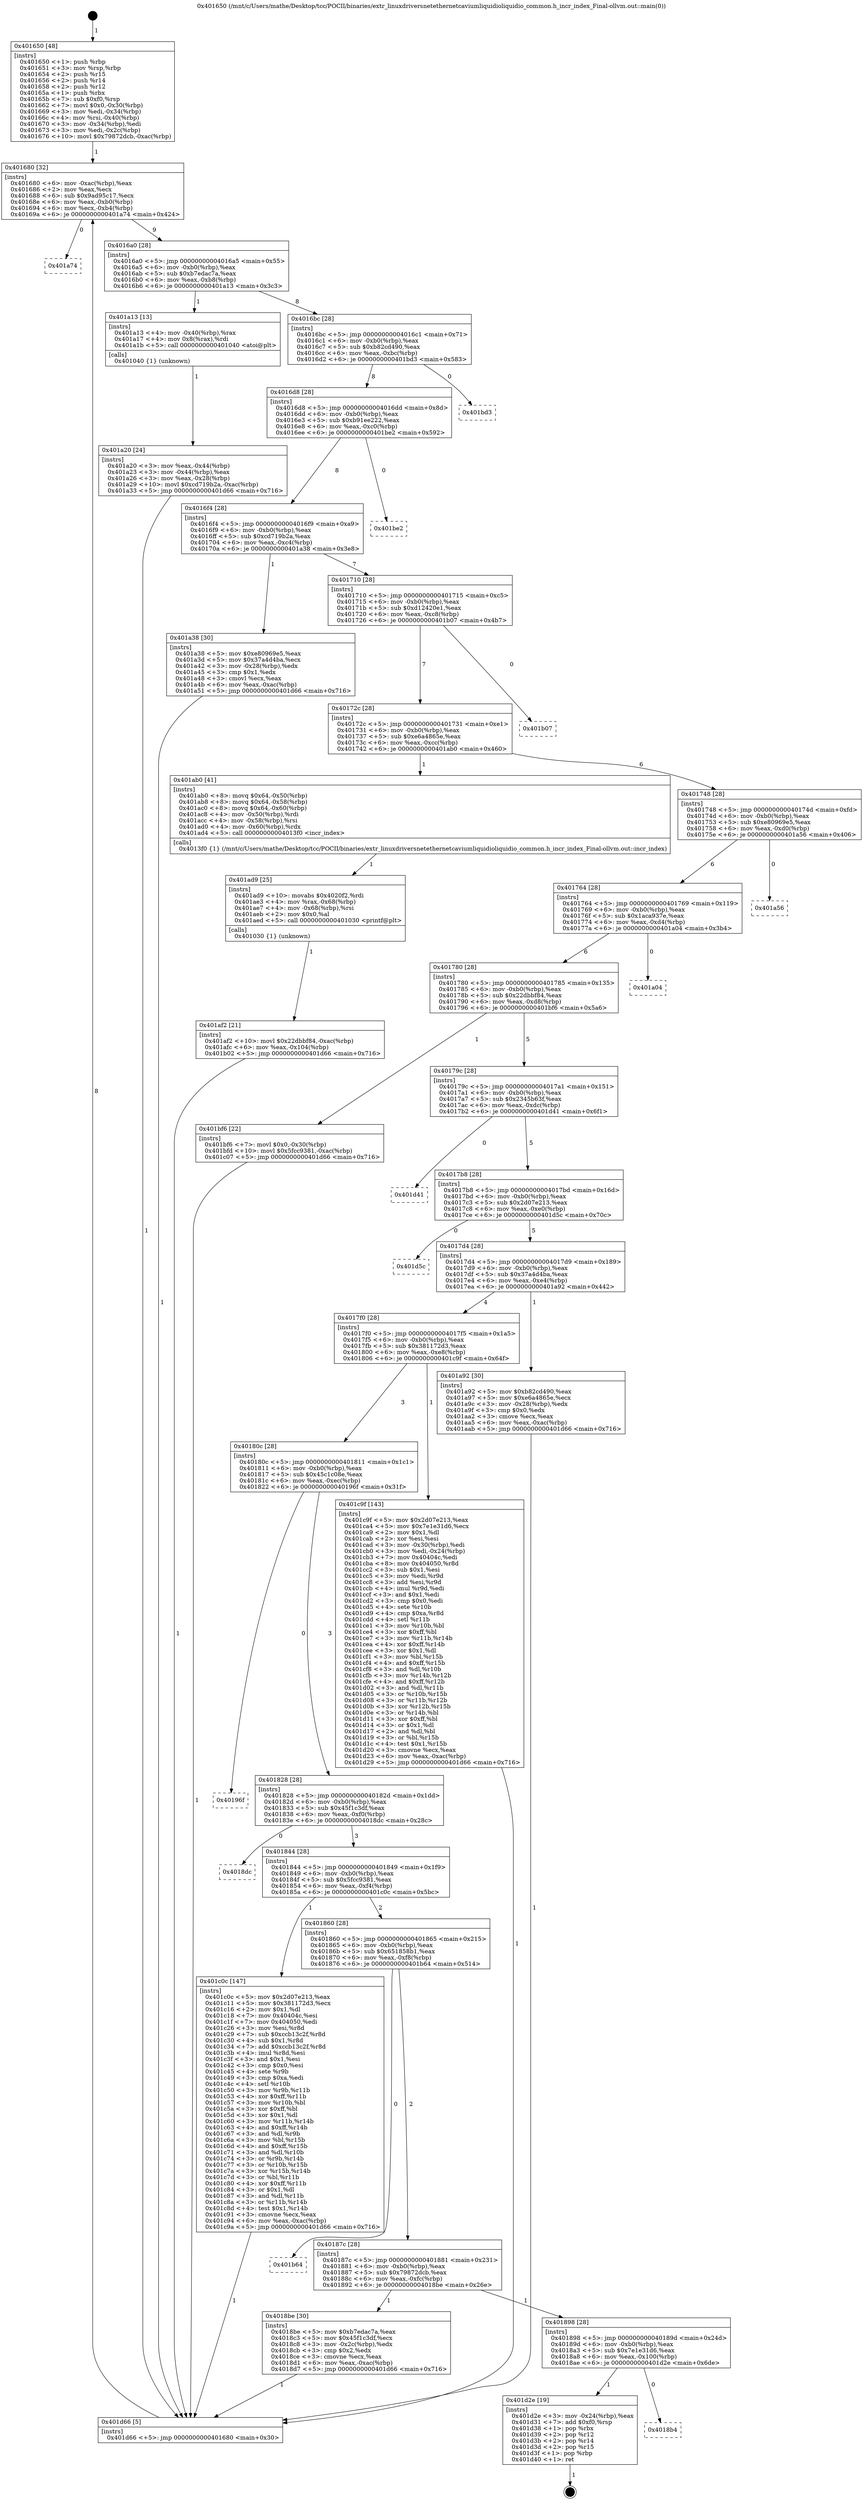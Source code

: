 digraph "0x401650" {
  label = "0x401650 (/mnt/c/Users/mathe/Desktop/tcc/POCII/binaries/extr_linuxdriversnetethernetcaviumliquidioliquidio_common.h_incr_index_Final-ollvm.out::main(0))"
  labelloc = "t"
  node[shape=record]

  Entry [label="",width=0.3,height=0.3,shape=circle,fillcolor=black,style=filled]
  "0x401680" [label="{
     0x401680 [32]\l
     | [instrs]\l
     &nbsp;&nbsp;0x401680 \<+6\>: mov -0xac(%rbp),%eax\l
     &nbsp;&nbsp;0x401686 \<+2\>: mov %eax,%ecx\l
     &nbsp;&nbsp;0x401688 \<+6\>: sub $0x9ad95c17,%ecx\l
     &nbsp;&nbsp;0x40168e \<+6\>: mov %eax,-0xb0(%rbp)\l
     &nbsp;&nbsp;0x401694 \<+6\>: mov %ecx,-0xb4(%rbp)\l
     &nbsp;&nbsp;0x40169a \<+6\>: je 0000000000401a74 \<main+0x424\>\l
  }"]
  "0x401a74" [label="{
     0x401a74\l
  }", style=dashed]
  "0x4016a0" [label="{
     0x4016a0 [28]\l
     | [instrs]\l
     &nbsp;&nbsp;0x4016a0 \<+5\>: jmp 00000000004016a5 \<main+0x55\>\l
     &nbsp;&nbsp;0x4016a5 \<+6\>: mov -0xb0(%rbp),%eax\l
     &nbsp;&nbsp;0x4016ab \<+5\>: sub $0xb7edac7a,%eax\l
     &nbsp;&nbsp;0x4016b0 \<+6\>: mov %eax,-0xb8(%rbp)\l
     &nbsp;&nbsp;0x4016b6 \<+6\>: je 0000000000401a13 \<main+0x3c3\>\l
  }"]
  Exit [label="",width=0.3,height=0.3,shape=circle,fillcolor=black,style=filled,peripheries=2]
  "0x401a13" [label="{
     0x401a13 [13]\l
     | [instrs]\l
     &nbsp;&nbsp;0x401a13 \<+4\>: mov -0x40(%rbp),%rax\l
     &nbsp;&nbsp;0x401a17 \<+4\>: mov 0x8(%rax),%rdi\l
     &nbsp;&nbsp;0x401a1b \<+5\>: call 0000000000401040 \<atoi@plt\>\l
     | [calls]\l
     &nbsp;&nbsp;0x401040 \{1\} (unknown)\l
  }"]
  "0x4016bc" [label="{
     0x4016bc [28]\l
     | [instrs]\l
     &nbsp;&nbsp;0x4016bc \<+5\>: jmp 00000000004016c1 \<main+0x71\>\l
     &nbsp;&nbsp;0x4016c1 \<+6\>: mov -0xb0(%rbp),%eax\l
     &nbsp;&nbsp;0x4016c7 \<+5\>: sub $0xb82cd490,%eax\l
     &nbsp;&nbsp;0x4016cc \<+6\>: mov %eax,-0xbc(%rbp)\l
     &nbsp;&nbsp;0x4016d2 \<+6\>: je 0000000000401bd3 \<main+0x583\>\l
  }"]
  "0x4018b4" [label="{
     0x4018b4\l
  }", style=dashed]
  "0x401bd3" [label="{
     0x401bd3\l
  }", style=dashed]
  "0x4016d8" [label="{
     0x4016d8 [28]\l
     | [instrs]\l
     &nbsp;&nbsp;0x4016d8 \<+5\>: jmp 00000000004016dd \<main+0x8d\>\l
     &nbsp;&nbsp;0x4016dd \<+6\>: mov -0xb0(%rbp),%eax\l
     &nbsp;&nbsp;0x4016e3 \<+5\>: sub $0xb91ee222,%eax\l
     &nbsp;&nbsp;0x4016e8 \<+6\>: mov %eax,-0xc0(%rbp)\l
     &nbsp;&nbsp;0x4016ee \<+6\>: je 0000000000401be2 \<main+0x592\>\l
  }"]
  "0x401d2e" [label="{
     0x401d2e [19]\l
     | [instrs]\l
     &nbsp;&nbsp;0x401d2e \<+3\>: mov -0x24(%rbp),%eax\l
     &nbsp;&nbsp;0x401d31 \<+7\>: add $0xf0,%rsp\l
     &nbsp;&nbsp;0x401d38 \<+1\>: pop %rbx\l
     &nbsp;&nbsp;0x401d39 \<+2\>: pop %r12\l
     &nbsp;&nbsp;0x401d3b \<+2\>: pop %r14\l
     &nbsp;&nbsp;0x401d3d \<+2\>: pop %r15\l
     &nbsp;&nbsp;0x401d3f \<+1\>: pop %rbp\l
     &nbsp;&nbsp;0x401d40 \<+1\>: ret\l
  }"]
  "0x401be2" [label="{
     0x401be2\l
  }", style=dashed]
  "0x4016f4" [label="{
     0x4016f4 [28]\l
     | [instrs]\l
     &nbsp;&nbsp;0x4016f4 \<+5\>: jmp 00000000004016f9 \<main+0xa9\>\l
     &nbsp;&nbsp;0x4016f9 \<+6\>: mov -0xb0(%rbp),%eax\l
     &nbsp;&nbsp;0x4016ff \<+5\>: sub $0xcd719b2a,%eax\l
     &nbsp;&nbsp;0x401704 \<+6\>: mov %eax,-0xc4(%rbp)\l
     &nbsp;&nbsp;0x40170a \<+6\>: je 0000000000401a38 \<main+0x3e8\>\l
  }"]
  "0x401af2" [label="{
     0x401af2 [21]\l
     | [instrs]\l
     &nbsp;&nbsp;0x401af2 \<+10\>: movl $0x22dbbf84,-0xac(%rbp)\l
     &nbsp;&nbsp;0x401afc \<+6\>: mov %eax,-0x104(%rbp)\l
     &nbsp;&nbsp;0x401b02 \<+5\>: jmp 0000000000401d66 \<main+0x716\>\l
  }"]
  "0x401a38" [label="{
     0x401a38 [30]\l
     | [instrs]\l
     &nbsp;&nbsp;0x401a38 \<+5\>: mov $0xe80969e5,%eax\l
     &nbsp;&nbsp;0x401a3d \<+5\>: mov $0x37a4d4ba,%ecx\l
     &nbsp;&nbsp;0x401a42 \<+3\>: mov -0x28(%rbp),%edx\l
     &nbsp;&nbsp;0x401a45 \<+3\>: cmp $0x1,%edx\l
     &nbsp;&nbsp;0x401a48 \<+3\>: cmovl %ecx,%eax\l
     &nbsp;&nbsp;0x401a4b \<+6\>: mov %eax,-0xac(%rbp)\l
     &nbsp;&nbsp;0x401a51 \<+5\>: jmp 0000000000401d66 \<main+0x716\>\l
  }"]
  "0x401710" [label="{
     0x401710 [28]\l
     | [instrs]\l
     &nbsp;&nbsp;0x401710 \<+5\>: jmp 0000000000401715 \<main+0xc5\>\l
     &nbsp;&nbsp;0x401715 \<+6\>: mov -0xb0(%rbp),%eax\l
     &nbsp;&nbsp;0x40171b \<+5\>: sub $0xd12420e1,%eax\l
     &nbsp;&nbsp;0x401720 \<+6\>: mov %eax,-0xc8(%rbp)\l
     &nbsp;&nbsp;0x401726 \<+6\>: je 0000000000401b07 \<main+0x4b7\>\l
  }"]
  "0x401ad9" [label="{
     0x401ad9 [25]\l
     | [instrs]\l
     &nbsp;&nbsp;0x401ad9 \<+10\>: movabs $0x4020f2,%rdi\l
     &nbsp;&nbsp;0x401ae3 \<+4\>: mov %rax,-0x68(%rbp)\l
     &nbsp;&nbsp;0x401ae7 \<+4\>: mov -0x68(%rbp),%rsi\l
     &nbsp;&nbsp;0x401aeb \<+2\>: mov $0x0,%al\l
     &nbsp;&nbsp;0x401aed \<+5\>: call 0000000000401030 \<printf@plt\>\l
     | [calls]\l
     &nbsp;&nbsp;0x401030 \{1\} (unknown)\l
  }"]
  "0x401b07" [label="{
     0x401b07\l
  }", style=dashed]
  "0x40172c" [label="{
     0x40172c [28]\l
     | [instrs]\l
     &nbsp;&nbsp;0x40172c \<+5\>: jmp 0000000000401731 \<main+0xe1\>\l
     &nbsp;&nbsp;0x401731 \<+6\>: mov -0xb0(%rbp),%eax\l
     &nbsp;&nbsp;0x401737 \<+5\>: sub $0xe6a4865e,%eax\l
     &nbsp;&nbsp;0x40173c \<+6\>: mov %eax,-0xcc(%rbp)\l
     &nbsp;&nbsp;0x401742 \<+6\>: je 0000000000401ab0 \<main+0x460\>\l
  }"]
  "0x401a20" [label="{
     0x401a20 [24]\l
     | [instrs]\l
     &nbsp;&nbsp;0x401a20 \<+3\>: mov %eax,-0x44(%rbp)\l
     &nbsp;&nbsp;0x401a23 \<+3\>: mov -0x44(%rbp),%eax\l
     &nbsp;&nbsp;0x401a26 \<+3\>: mov %eax,-0x28(%rbp)\l
     &nbsp;&nbsp;0x401a29 \<+10\>: movl $0xcd719b2a,-0xac(%rbp)\l
     &nbsp;&nbsp;0x401a33 \<+5\>: jmp 0000000000401d66 \<main+0x716\>\l
  }"]
  "0x401ab0" [label="{
     0x401ab0 [41]\l
     | [instrs]\l
     &nbsp;&nbsp;0x401ab0 \<+8\>: movq $0x64,-0x50(%rbp)\l
     &nbsp;&nbsp;0x401ab8 \<+8\>: movq $0x64,-0x58(%rbp)\l
     &nbsp;&nbsp;0x401ac0 \<+8\>: movq $0x64,-0x60(%rbp)\l
     &nbsp;&nbsp;0x401ac8 \<+4\>: mov -0x50(%rbp),%rdi\l
     &nbsp;&nbsp;0x401acc \<+4\>: mov -0x58(%rbp),%rsi\l
     &nbsp;&nbsp;0x401ad0 \<+4\>: mov -0x60(%rbp),%rdx\l
     &nbsp;&nbsp;0x401ad4 \<+5\>: call 00000000004013f0 \<incr_index\>\l
     | [calls]\l
     &nbsp;&nbsp;0x4013f0 \{1\} (/mnt/c/Users/mathe/Desktop/tcc/POCII/binaries/extr_linuxdriversnetethernetcaviumliquidioliquidio_common.h_incr_index_Final-ollvm.out::incr_index)\l
  }"]
  "0x401748" [label="{
     0x401748 [28]\l
     | [instrs]\l
     &nbsp;&nbsp;0x401748 \<+5\>: jmp 000000000040174d \<main+0xfd\>\l
     &nbsp;&nbsp;0x40174d \<+6\>: mov -0xb0(%rbp),%eax\l
     &nbsp;&nbsp;0x401753 \<+5\>: sub $0xe80969e5,%eax\l
     &nbsp;&nbsp;0x401758 \<+6\>: mov %eax,-0xd0(%rbp)\l
     &nbsp;&nbsp;0x40175e \<+6\>: je 0000000000401a56 \<main+0x406\>\l
  }"]
  "0x401650" [label="{
     0x401650 [48]\l
     | [instrs]\l
     &nbsp;&nbsp;0x401650 \<+1\>: push %rbp\l
     &nbsp;&nbsp;0x401651 \<+3\>: mov %rsp,%rbp\l
     &nbsp;&nbsp;0x401654 \<+2\>: push %r15\l
     &nbsp;&nbsp;0x401656 \<+2\>: push %r14\l
     &nbsp;&nbsp;0x401658 \<+2\>: push %r12\l
     &nbsp;&nbsp;0x40165a \<+1\>: push %rbx\l
     &nbsp;&nbsp;0x40165b \<+7\>: sub $0xf0,%rsp\l
     &nbsp;&nbsp;0x401662 \<+7\>: movl $0x0,-0x30(%rbp)\l
     &nbsp;&nbsp;0x401669 \<+3\>: mov %edi,-0x34(%rbp)\l
     &nbsp;&nbsp;0x40166c \<+4\>: mov %rsi,-0x40(%rbp)\l
     &nbsp;&nbsp;0x401670 \<+3\>: mov -0x34(%rbp),%edi\l
     &nbsp;&nbsp;0x401673 \<+3\>: mov %edi,-0x2c(%rbp)\l
     &nbsp;&nbsp;0x401676 \<+10\>: movl $0x79872dcb,-0xac(%rbp)\l
  }"]
  "0x401a56" [label="{
     0x401a56\l
  }", style=dashed]
  "0x401764" [label="{
     0x401764 [28]\l
     | [instrs]\l
     &nbsp;&nbsp;0x401764 \<+5\>: jmp 0000000000401769 \<main+0x119\>\l
     &nbsp;&nbsp;0x401769 \<+6\>: mov -0xb0(%rbp),%eax\l
     &nbsp;&nbsp;0x40176f \<+5\>: sub $0x1aca937e,%eax\l
     &nbsp;&nbsp;0x401774 \<+6\>: mov %eax,-0xd4(%rbp)\l
     &nbsp;&nbsp;0x40177a \<+6\>: je 0000000000401a04 \<main+0x3b4\>\l
  }"]
  "0x401d66" [label="{
     0x401d66 [5]\l
     | [instrs]\l
     &nbsp;&nbsp;0x401d66 \<+5\>: jmp 0000000000401680 \<main+0x30\>\l
  }"]
  "0x401a04" [label="{
     0x401a04\l
  }", style=dashed]
  "0x401780" [label="{
     0x401780 [28]\l
     | [instrs]\l
     &nbsp;&nbsp;0x401780 \<+5\>: jmp 0000000000401785 \<main+0x135\>\l
     &nbsp;&nbsp;0x401785 \<+6\>: mov -0xb0(%rbp),%eax\l
     &nbsp;&nbsp;0x40178b \<+5\>: sub $0x22dbbf84,%eax\l
     &nbsp;&nbsp;0x401790 \<+6\>: mov %eax,-0xd8(%rbp)\l
     &nbsp;&nbsp;0x401796 \<+6\>: je 0000000000401bf6 \<main+0x5a6\>\l
  }"]
  "0x401898" [label="{
     0x401898 [28]\l
     | [instrs]\l
     &nbsp;&nbsp;0x401898 \<+5\>: jmp 000000000040189d \<main+0x24d\>\l
     &nbsp;&nbsp;0x40189d \<+6\>: mov -0xb0(%rbp),%eax\l
     &nbsp;&nbsp;0x4018a3 \<+5\>: sub $0x7e1e31d6,%eax\l
     &nbsp;&nbsp;0x4018a8 \<+6\>: mov %eax,-0x100(%rbp)\l
     &nbsp;&nbsp;0x4018ae \<+6\>: je 0000000000401d2e \<main+0x6de\>\l
  }"]
  "0x401bf6" [label="{
     0x401bf6 [22]\l
     | [instrs]\l
     &nbsp;&nbsp;0x401bf6 \<+7\>: movl $0x0,-0x30(%rbp)\l
     &nbsp;&nbsp;0x401bfd \<+10\>: movl $0x5fcc9381,-0xac(%rbp)\l
     &nbsp;&nbsp;0x401c07 \<+5\>: jmp 0000000000401d66 \<main+0x716\>\l
  }"]
  "0x40179c" [label="{
     0x40179c [28]\l
     | [instrs]\l
     &nbsp;&nbsp;0x40179c \<+5\>: jmp 00000000004017a1 \<main+0x151\>\l
     &nbsp;&nbsp;0x4017a1 \<+6\>: mov -0xb0(%rbp),%eax\l
     &nbsp;&nbsp;0x4017a7 \<+5\>: sub $0x2345b63f,%eax\l
     &nbsp;&nbsp;0x4017ac \<+6\>: mov %eax,-0xdc(%rbp)\l
     &nbsp;&nbsp;0x4017b2 \<+6\>: je 0000000000401d41 \<main+0x6f1\>\l
  }"]
  "0x4018be" [label="{
     0x4018be [30]\l
     | [instrs]\l
     &nbsp;&nbsp;0x4018be \<+5\>: mov $0xb7edac7a,%eax\l
     &nbsp;&nbsp;0x4018c3 \<+5\>: mov $0x45f1c3df,%ecx\l
     &nbsp;&nbsp;0x4018c8 \<+3\>: mov -0x2c(%rbp),%edx\l
     &nbsp;&nbsp;0x4018cb \<+3\>: cmp $0x2,%edx\l
     &nbsp;&nbsp;0x4018ce \<+3\>: cmovne %ecx,%eax\l
     &nbsp;&nbsp;0x4018d1 \<+6\>: mov %eax,-0xac(%rbp)\l
     &nbsp;&nbsp;0x4018d7 \<+5\>: jmp 0000000000401d66 \<main+0x716\>\l
  }"]
  "0x401d41" [label="{
     0x401d41\l
  }", style=dashed]
  "0x4017b8" [label="{
     0x4017b8 [28]\l
     | [instrs]\l
     &nbsp;&nbsp;0x4017b8 \<+5\>: jmp 00000000004017bd \<main+0x16d\>\l
     &nbsp;&nbsp;0x4017bd \<+6\>: mov -0xb0(%rbp),%eax\l
     &nbsp;&nbsp;0x4017c3 \<+5\>: sub $0x2d07e213,%eax\l
     &nbsp;&nbsp;0x4017c8 \<+6\>: mov %eax,-0xe0(%rbp)\l
     &nbsp;&nbsp;0x4017ce \<+6\>: je 0000000000401d5c \<main+0x70c\>\l
  }"]
  "0x40187c" [label="{
     0x40187c [28]\l
     | [instrs]\l
     &nbsp;&nbsp;0x40187c \<+5\>: jmp 0000000000401881 \<main+0x231\>\l
     &nbsp;&nbsp;0x401881 \<+6\>: mov -0xb0(%rbp),%eax\l
     &nbsp;&nbsp;0x401887 \<+5\>: sub $0x79872dcb,%eax\l
     &nbsp;&nbsp;0x40188c \<+6\>: mov %eax,-0xfc(%rbp)\l
     &nbsp;&nbsp;0x401892 \<+6\>: je 00000000004018be \<main+0x26e\>\l
  }"]
  "0x401d5c" [label="{
     0x401d5c\l
  }", style=dashed]
  "0x4017d4" [label="{
     0x4017d4 [28]\l
     | [instrs]\l
     &nbsp;&nbsp;0x4017d4 \<+5\>: jmp 00000000004017d9 \<main+0x189\>\l
     &nbsp;&nbsp;0x4017d9 \<+6\>: mov -0xb0(%rbp),%eax\l
     &nbsp;&nbsp;0x4017df \<+5\>: sub $0x37a4d4ba,%eax\l
     &nbsp;&nbsp;0x4017e4 \<+6\>: mov %eax,-0xe4(%rbp)\l
     &nbsp;&nbsp;0x4017ea \<+6\>: je 0000000000401a92 \<main+0x442\>\l
  }"]
  "0x401b64" [label="{
     0x401b64\l
  }", style=dashed]
  "0x401a92" [label="{
     0x401a92 [30]\l
     | [instrs]\l
     &nbsp;&nbsp;0x401a92 \<+5\>: mov $0xb82cd490,%eax\l
     &nbsp;&nbsp;0x401a97 \<+5\>: mov $0xe6a4865e,%ecx\l
     &nbsp;&nbsp;0x401a9c \<+3\>: mov -0x28(%rbp),%edx\l
     &nbsp;&nbsp;0x401a9f \<+3\>: cmp $0x0,%edx\l
     &nbsp;&nbsp;0x401aa2 \<+3\>: cmove %ecx,%eax\l
     &nbsp;&nbsp;0x401aa5 \<+6\>: mov %eax,-0xac(%rbp)\l
     &nbsp;&nbsp;0x401aab \<+5\>: jmp 0000000000401d66 \<main+0x716\>\l
  }"]
  "0x4017f0" [label="{
     0x4017f0 [28]\l
     | [instrs]\l
     &nbsp;&nbsp;0x4017f0 \<+5\>: jmp 00000000004017f5 \<main+0x1a5\>\l
     &nbsp;&nbsp;0x4017f5 \<+6\>: mov -0xb0(%rbp),%eax\l
     &nbsp;&nbsp;0x4017fb \<+5\>: sub $0x381172d3,%eax\l
     &nbsp;&nbsp;0x401800 \<+6\>: mov %eax,-0xe8(%rbp)\l
     &nbsp;&nbsp;0x401806 \<+6\>: je 0000000000401c9f \<main+0x64f\>\l
  }"]
  "0x401860" [label="{
     0x401860 [28]\l
     | [instrs]\l
     &nbsp;&nbsp;0x401860 \<+5\>: jmp 0000000000401865 \<main+0x215\>\l
     &nbsp;&nbsp;0x401865 \<+6\>: mov -0xb0(%rbp),%eax\l
     &nbsp;&nbsp;0x40186b \<+5\>: sub $0x651858b1,%eax\l
     &nbsp;&nbsp;0x401870 \<+6\>: mov %eax,-0xf8(%rbp)\l
     &nbsp;&nbsp;0x401876 \<+6\>: je 0000000000401b64 \<main+0x514\>\l
  }"]
  "0x401c9f" [label="{
     0x401c9f [143]\l
     | [instrs]\l
     &nbsp;&nbsp;0x401c9f \<+5\>: mov $0x2d07e213,%eax\l
     &nbsp;&nbsp;0x401ca4 \<+5\>: mov $0x7e1e31d6,%ecx\l
     &nbsp;&nbsp;0x401ca9 \<+2\>: mov $0x1,%dl\l
     &nbsp;&nbsp;0x401cab \<+2\>: xor %esi,%esi\l
     &nbsp;&nbsp;0x401cad \<+3\>: mov -0x30(%rbp),%edi\l
     &nbsp;&nbsp;0x401cb0 \<+3\>: mov %edi,-0x24(%rbp)\l
     &nbsp;&nbsp;0x401cb3 \<+7\>: mov 0x40404c,%edi\l
     &nbsp;&nbsp;0x401cba \<+8\>: mov 0x404050,%r8d\l
     &nbsp;&nbsp;0x401cc2 \<+3\>: sub $0x1,%esi\l
     &nbsp;&nbsp;0x401cc5 \<+3\>: mov %edi,%r9d\l
     &nbsp;&nbsp;0x401cc8 \<+3\>: add %esi,%r9d\l
     &nbsp;&nbsp;0x401ccb \<+4\>: imul %r9d,%edi\l
     &nbsp;&nbsp;0x401ccf \<+3\>: and $0x1,%edi\l
     &nbsp;&nbsp;0x401cd2 \<+3\>: cmp $0x0,%edi\l
     &nbsp;&nbsp;0x401cd5 \<+4\>: sete %r10b\l
     &nbsp;&nbsp;0x401cd9 \<+4\>: cmp $0xa,%r8d\l
     &nbsp;&nbsp;0x401cdd \<+4\>: setl %r11b\l
     &nbsp;&nbsp;0x401ce1 \<+3\>: mov %r10b,%bl\l
     &nbsp;&nbsp;0x401ce4 \<+3\>: xor $0xff,%bl\l
     &nbsp;&nbsp;0x401ce7 \<+3\>: mov %r11b,%r14b\l
     &nbsp;&nbsp;0x401cea \<+4\>: xor $0xff,%r14b\l
     &nbsp;&nbsp;0x401cee \<+3\>: xor $0x1,%dl\l
     &nbsp;&nbsp;0x401cf1 \<+3\>: mov %bl,%r15b\l
     &nbsp;&nbsp;0x401cf4 \<+4\>: and $0xff,%r15b\l
     &nbsp;&nbsp;0x401cf8 \<+3\>: and %dl,%r10b\l
     &nbsp;&nbsp;0x401cfb \<+3\>: mov %r14b,%r12b\l
     &nbsp;&nbsp;0x401cfe \<+4\>: and $0xff,%r12b\l
     &nbsp;&nbsp;0x401d02 \<+3\>: and %dl,%r11b\l
     &nbsp;&nbsp;0x401d05 \<+3\>: or %r10b,%r15b\l
     &nbsp;&nbsp;0x401d08 \<+3\>: or %r11b,%r12b\l
     &nbsp;&nbsp;0x401d0b \<+3\>: xor %r12b,%r15b\l
     &nbsp;&nbsp;0x401d0e \<+3\>: or %r14b,%bl\l
     &nbsp;&nbsp;0x401d11 \<+3\>: xor $0xff,%bl\l
     &nbsp;&nbsp;0x401d14 \<+3\>: or $0x1,%dl\l
     &nbsp;&nbsp;0x401d17 \<+2\>: and %dl,%bl\l
     &nbsp;&nbsp;0x401d19 \<+3\>: or %bl,%r15b\l
     &nbsp;&nbsp;0x401d1c \<+4\>: test $0x1,%r15b\l
     &nbsp;&nbsp;0x401d20 \<+3\>: cmovne %ecx,%eax\l
     &nbsp;&nbsp;0x401d23 \<+6\>: mov %eax,-0xac(%rbp)\l
     &nbsp;&nbsp;0x401d29 \<+5\>: jmp 0000000000401d66 \<main+0x716\>\l
  }"]
  "0x40180c" [label="{
     0x40180c [28]\l
     | [instrs]\l
     &nbsp;&nbsp;0x40180c \<+5\>: jmp 0000000000401811 \<main+0x1c1\>\l
     &nbsp;&nbsp;0x401811 \<+6\>: mov -0xb0(%rbp),%eax\l
     &nbsp;&nbsp;0x401817 \<+5\>: sub $0x45c1c08e,%eax\l
     &nbsp;&nbsp;0x40181c \<+6\>: mov %eax,-0xec(%rbp)\l
     &nbsp;&nbsp;0x401822 \<+6\>: je 000000000040196f \<main+0x31f\>\l
  }"]
  "0x401c0c" [label="{
     0x401c0c [147]\l
     | [instrs]\l
     &nbsp;&nbsp;0x401c0c \<+5\>: mov $0x2d07e213,%eax\l
     &nbsp;&nbsp;0x401c11 \<+5\>: mov $0x381172d3,%ecx\l
     &nbsp;&nbsp;0x401c16 \<+2\>: mov $0x1,%dl\l
     &nbsp;&nbsp;0x401c18 \<+7\>: mov 0x40404c,%esi\l
     &nbsp;&nbsp;0x401c1f \<+7\>: mov 0x404050,%edi\l
     &nbsp;&nbsp;0x401c26 \<+3\>: mov %esi,%r8d\l
     &nbsp;&nbsp;0x401c29 \<+7\>: sub $0xccb13c2f,%r8d\l
     &nbsp;&nbsp;0x401c30 \<+4\>: sub $0x1,%r8d\l
     &nbsp;&nbsp;0x401c34 \<+7\>: add $0xccb13c2f,%r8d\l
     &nbsp;&nbsp;0x401c3b \<+4\>: imul %r8d,%esi\l
     &nbsp;&nbsp;0x401c3f \<+3\>: and $0x1,%esi\l
     &nbsp;&nbsp;0x401c42 \<+3\>: cmp $0x0,%esi\l
     &nbsp;&nbsp;0x401c45 \<+4\>: sete %r9b\l
     &nbsp;&nbsp;0x401c49 \<+3\>: cmp $0xa,%edi\l
     &nbsp;&nbsp;0x401c4c \<+4\>: setl %r10b\l
     &nbsp;&nbsp;0x401c50 \<+3\>: mov %r9b,%r11b\l
     &nbsp;&nbsp;0x401c53 \<+4\>: xor $0xff,%r11b\l
     &nbsp;&nbsp;0x401c57 \<+3\>: mov %r10b,%bl\l
     &nbsp;&nbsp;0x401c5a \<+3\>: xor $0xff,%bl\l
     &nbsp;&nbsp;0x401c5d \<+3\>: xor $0x1,%dl\l
     &nbsp;&nbsp;0x401c60 \<+3\>: mov %r11b,%r14b\l
     &nbsp;&nbsp;0x401c63 \<+4\>: and $0xff,%r14b\l
     &nbsp;&nbsp;0x401c67 \<+3\>: and %dl,%r9b\l
     &nbsp;&nbsp;0x401c6a \<+3\>: mov %bl,%r15b\l
     &nbsp;&nbsp;0x401c6d \<+4\>: and $0xff,%r15b\l
     &nbsp;&nbsp;0x401c71 \<+3\>: and %dl,%r10b\l
     &nbsp;&nbsp;0x401c74 \<+3\>: or %r9b,%r14b\l
     &nbsp;&nbsp;0x401c77 \<+3\>: or %r10b,%r15b\l
     &nbsp;&nbsp;0x401c7a \<+3\>: xor %r15b,%r14b\l
     &nbsp;&nbsp;0x401c7d \<+3\>: or %bl,%r11b\l
     &nbsp;&nbsp;0x401c80 \<+4\>: xor $0xff,%r11b\l
     &nbsp;&nbsp;0x401c84 \<+3\>: or $0x1,%dl\l
     &nbsp;&nbsp;0x401c87 \<+3\>: and %dl,%r11b\l
     &nbsp;&nbsp;0x401c8a \<+3\>: or %r11b,%r14b\l
     &nbsp;&nbsp;0x401c8d \<+4\>: test $0x1,%r14b\l
     &nbsp;&nbsp;0x401c91 \<+3\>: cmovne %ecx,%eax\l
     &nbsp;&nbsp;0x401c94 \<+6\>: mov %eax,-0xac(%rbp)\l
     &nbsp;&nbsp;0x401c9a \<+5\>: jmp 0000000000401d66 \<main+0x716\>\l
  }"]
  "0x40196f" [label="{
     0x40196f\l
  }", style=dashed]
  "0x401828" [label="{
     0x401828 [28]\l
     | [instrs]\l
     &nbsp;&nbsp;0x401828 \<+5\>: jmp 000000000040182d \<main+0x1dd\>\l
     &nbsp;&nbsp;0x40182d \<+6\>: mov -0xb0(%rbp),%eax\l
     &nbsp;&nbsp;0x401833 \<+5\>: sub $0x45f1c3df,%eax\l
     &nbsp;&nbsp;0x401838 \<+6\>: mov %eax,-0xf0(%rbp)\l
     &nbsp;&nbsp;0x40183e \<+6\>: je 00000000004018dc \<main+0x28c\>\l
  }"]
  "0x401844" [label="{
     0x401844 [28]\l
     | [instrs]\l
     &nbsp;&nbsp;0x401844 \<+5\>: jmp 0000000000401849 \<main+0x1f9\>\l
     &nbsp;&nbsp;0x401849 \<+6\>: mov -0xb0(%rbp),%eax\l
     &nbsp;&nbsp;0x40184f \<+5\>: sub $0x5fcc9381,%eax\l
     &nbsp;&nbsp;0x401854 \<+6\>: mov %eax,-0xf4(%rbp)\l
     &nbsp;&nbsp;0x40185a \<+6\>: je 0000000000401c0c \<main+0x5bc\>\l
  }"]
  "0x4018dc" [label="{
     0x4018dc\l
  }", style=dashed]
  Entry -> "0x401650" [label=" 1"]
  "0x401680" -> "0x401a74" [label=" 0"]
  "0x401680" -> "0x4016a0" [label=" 9"]
  "0x401d2e" -> Exit [label=" 1"]
  "0x4016a0" -> "0x401a13" [label=" 1"]
  "0x4016a0" -> "0x4016bc" [label=" 8"]
  "0x401898" -> "0x4018b4" [label=" 0"]
  "0x4016bc" -> "0x401bd3" [label=" 0"]
  "0x4016bc" -> "0x4016d8" [label=" 8"]
  "0x401898" -> "0x401d2e" [label=" 1"]
  "0x4016d8" -> "0x401be2" [label=" 0"]
  "0x4016d8" -> "0x4016f4" [label=" 8"]
  "0x401c9f" -> "0x401d66" [label=" 1"]
  "0x4016f4" -> "0x401a38" [label=" 1"]
  "0x4016f4" -> "0x401710" [label=" 7"]
  "0x401c0c" -> "0x401d66" [label=" 1"]
  "0x401710" -> "0x401b07" [label=" 0"]
  "0x401710" -> "0x40172c" [label=" 7"]
  "0x401bf6" -> "0x401d66" [label=" 1"]
  "0x40172c" -> "0x401ab0" [label=" 1"]
  "0x40172c" -> "0x401748" [label=" 6"]
  "0x401af2" -> "0x401d66" [label=" 1"]
  "0x401748" -> "0x401a56" [label=" 0"]
  "0x401748" -> "0x401764" [label=" 6"]
  "0x401ad9" -> "0x401af2" [label=" 1"]
  "0x401764" -> "0x401a04" [label=" 0"]
  "0x401764" -> "0x401780" [label=" 6"]
  "0x401ab0" -> "0x401ad9" [label=" 1"]
  "0x401780" -> "0x401bf6" [label=" 1"]
  "0x401780" -> "0x40179c" [label=" 5"]
  "0x401a92" -> "0x401d66" [label=" 1"]
  "0x40179c" -> "0x401d41" [label=" 0"]
  "0x40179c" -> "0x4017b8" [label=" 5"]
  "0x401a38" -> "0x401d66" [label=" 1"]
  "0x4017b8" -> "0x401d5c" [label=" 0"]
  "0x4017b8" -> "0x4017d4" [label=" 5"]
  "0x401a13" -> "0x401a20" [label=" 1"]
  "0x4017d4" -> "0x401a92" [label=" 1"]
  "0x4017d4" -> "0x4017f0" [label=" 4"]
  "0x401d66" -> "0x401680" [label=" 8"]
  "0x4017f0" -> "0x401c9f" [label=" 1"]
  "0x4017f0" -> "0x40180c" [label=" 3"]
  "0x4018be" -> "0x401d66" [label=" 1"]
  "0x40180c" -> "0x40196f" [label=" 0"]
  "0x40180c" -> "0x401828" [label=" 3"]
  "0x40187c" -> "0x401898" [label=" 1"]
  "0x401828" -> "0x4018dc" [label=" 0"]
  "0x401828" -> "0x401844" [label=" 3"]
  "0x40187c" -> "0x4018be" [label=" 1"]
  "0x401844" -> "0x401c0c" [label=" 1"]
  "0x401844" -> "0x401860" [label=" 2"]
  "0x401650" -> "0x401680" [label=" 1"]
  "0x401860" -> "0x401b64" [label=" 0"]
  "0x401860" -> "0x40187c" [label=" 2"]
  "0x401a20" -> "0x401d66" [label=" 1"]
}
